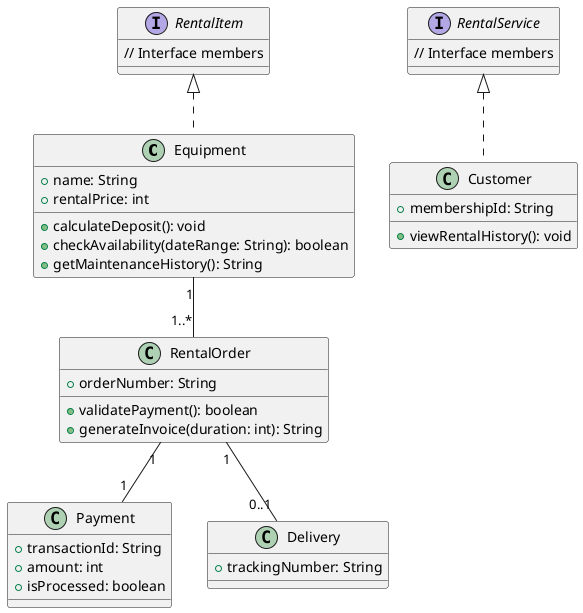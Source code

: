 ```plantuml
@startuml
class Equipment {
    + name: String
    + rentalPrice: int
    + calculateDeposit(): void
    + checkAvailability(dateRange: String): boolean
    + getMaintenanceHistory(): String
}

class Customer {
    + membershipId: String
    + viewRentalHistory(): void
}

class RentalOrder {
    + orderNumber: String
    + validatePayment(): boolean
    + generateInvoice(duration: int): String
}

class Payment {
    + transactionId: String
    + amount: int
    + isProcessed: boolean
}

class Delivery {
    + trackingNumber: String
}

interface RentalItem {
    // Interface members
}

interface RentalService {
    // Interface members
}

RentalItem <|.. Equipment
RentalService <|.. Customer
Equipment "1" -- "1..*" RentalOrder
RentalOrder "1" -- "1" Payment
RentalOrder "1" -- "0..1" Delivery
@enduml
